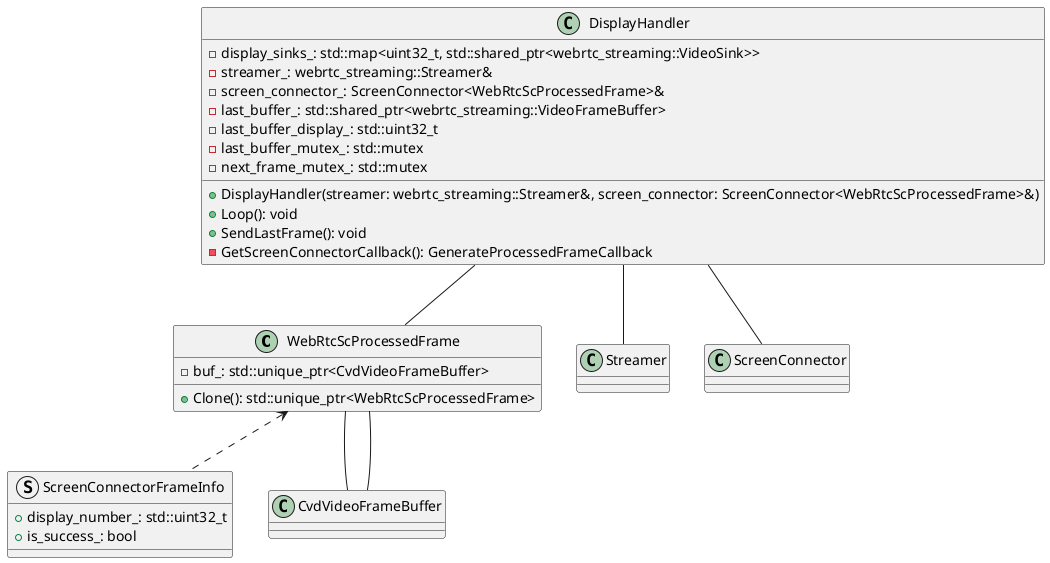 @startuml

class WebRtcScProcessedFrame {
  - buf_: std::unique_ptr<CvdVideoFrameBuffer>
  + Clone(): std::unique_ptr<WebRtcScProcessedFrame>
}

class DisplayHandler {
  - display_sinks_: std::map<uint32_t, std::shared_ptr<webrtc_streaming::VideoSink>>
  - streamer_: webrtc_streaming::Streamer&
  - screen_connector_: ScreenConnector<WebRtcScProcessedFrame>&
  - last_buffer_: std::shared_ptr<webrtc_streaming::VideoFrameBuffer>
  - last_buffer_display_: std::uint32_t
  - last_buffer_mutex_: std::mutex
  - next_frame_mutex_: std::mutex
  + DisplayHandler(streamer: webrtc_streaming::Streamer&, screen_connector: ScreenConnector<WebRtcScProcessedFrame>&)
  + Loop(): void
  + SendLastFrame(): void
  - GetScreenConnectorCallback(): GenerateProcessedFrameCallback
}

struct ScreenConnectorFrameInfo {
  + display_number_: std::uint32_t
  + is_success_: bool
}

class Streamer

class CvdVideoFrameBuffer

WebRtcScProcessedFrame <.. ScreenConnectorFrameInfo

WebRtcScProcessedFrame -- CvdVideoFrameBuffer
WebRtcScProcessedFrame -- CvdVideoFrameBuffer

DisplayHandler -- Streamer
DisplayHandler -- ScreenConnector
DisplayHandler -- WebRtcScProcessedFrame

@enduml

